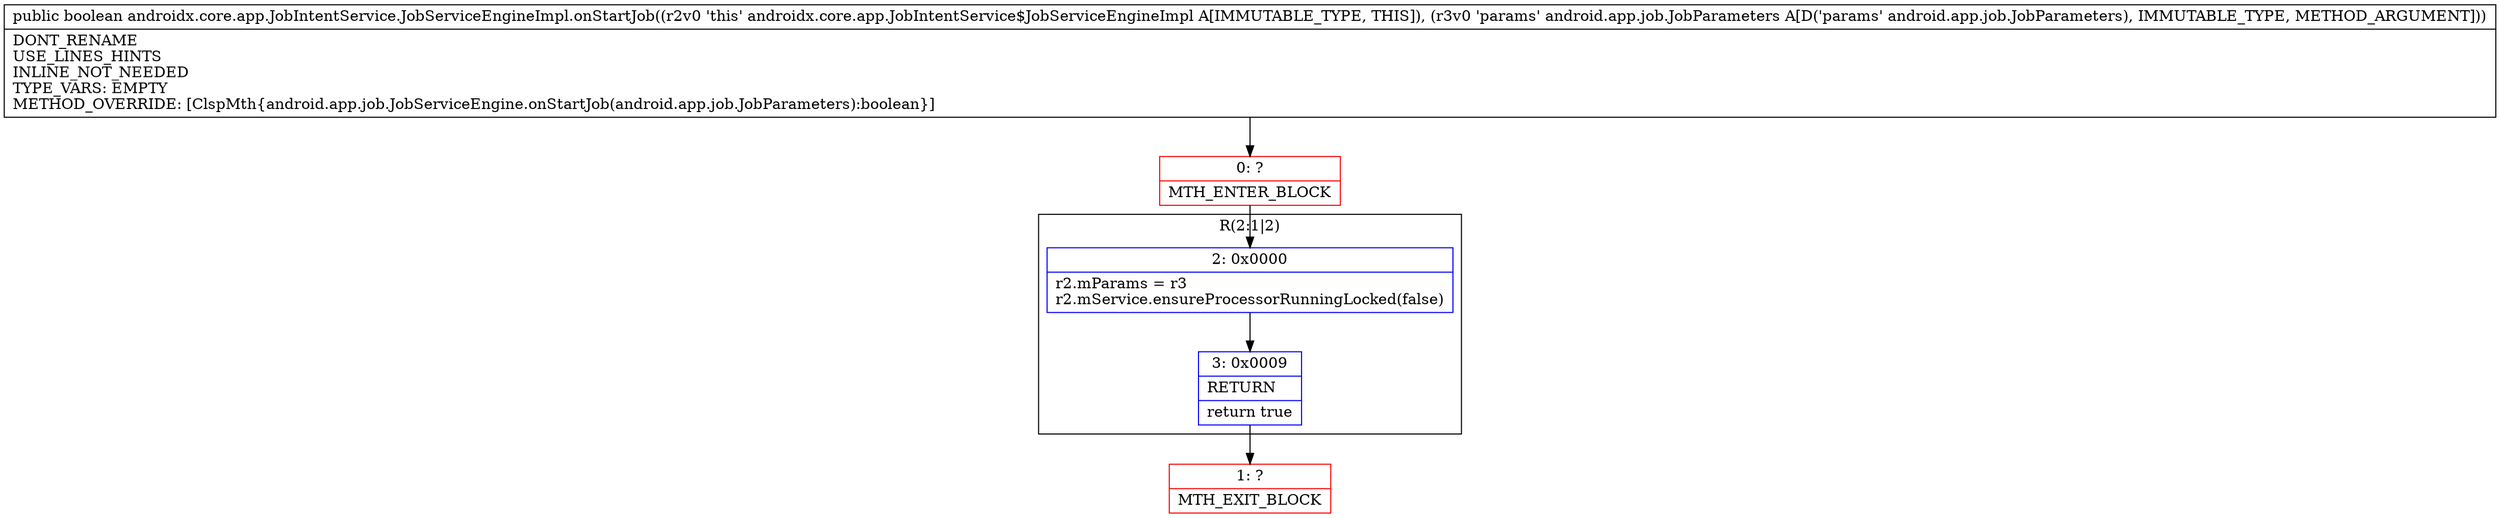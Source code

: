 digraph "CFG forandroidx.core.app.JobIntentService.JobServiceEngineImpl.onStartJob(Landroid\/app\/job\/JobParameters;)Z" {
subgraph cluster_Region_123141119 {
label = "R(2:1|2)";
node [shape=record,color=blue];
Node_2 [shape=record,label="{2\:\ 0x0000|r2.mParams = r3\lr2.mService.ensureProcessorRunningLocked(false)\l}"];
Node_3 [shape=record,label="{3\:\ 0x0009|RETURN\l|return true\l}"];
}
Node_0 [shape=record,color=red,label="{0\:\ ?|MTH_ENTER_BLOCK\l}"];
Node_1 [shape=record,color=red,label="{1\:\ ?|MTH_EXIT_BLOCK\l}"];
MethodNode[shape=record,label="{public boolean androidx.core.app.JobIntentService.JobServiceEngineImpl.onStartJob((r2v0 'this' androidx.core.app.JobIntentService$JobServiceEngineImpl A[IMMUTABLE_TYPE, THIS]), (r3v0 'params' android.app.job.JobParameters A[D('params' android.app.job.JobParameters), IMMUTABLE_TYPE, METHOD_ARGUMENT]))  | DONT_RENAME\lUSE_LINES_HINTS\lINLINE_NOT_NEEDED\lTYPE_VARS: EMPTY\lMETHOD_OVERRIDE: [ClspMth\{android.app.job.JobServiceEngine.onStartJob(android.app.job.JobParameters):boolean\}]\l}"];
MethodNode -> Node_0;Node_2 -> Node_3;
Node_3 -> Node_1;
Node_0 -> Node_2;
}

